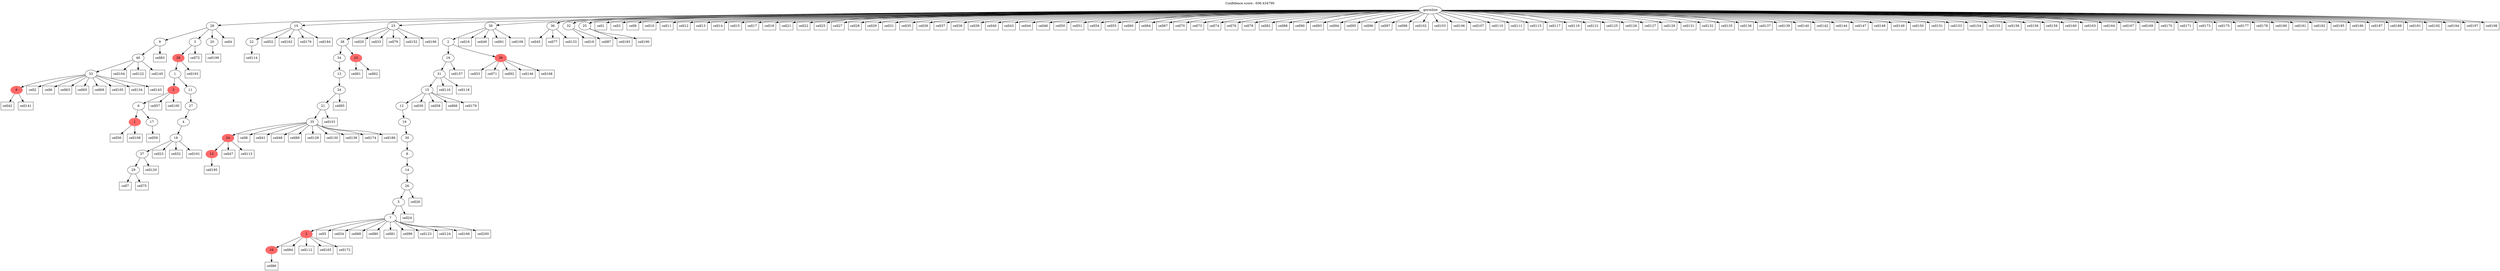 digraph g {
	"47" -> "48";
	"48" [color=indianred1, style=filled, label="9"];
	"46" -> "47";
	"47" [label="33"];
	"45" -> "46";
	"46" [label="40"];
	"42" -> "43";
	"43" [color=indianred1, style=filled, label="1"];
	"42" -> "44";
	"44" [label="17"];
	"41" -> "42";
	"42" [label="6"];
	"39" -> "40";
	"40" [label="29"];
	"38" -> "39";
	"39" [label="37"];
	"37" -> "38";
	"38" [label="18"];
	"36" -> "37";
	"37" [label="4"];
	"35" -> "36";
	"36" [label="27"];
	"34" -> "35";
	"35" [label="11"];
	"34" -> "41";
	"41" [color=indianred1, style=filled, label="3"];
	"33" -> "34";
	"34" [label="1"];
	"32" -> "33";
	"33" [color=indianred1, style=filled, label="28"];
	"31" -> "32";
	"32" [label="3"];
	"31" -> "45";
	"45" [label="9"];
	"31" -> "49";
	"49" [label="20"];
	"27" -> "28";
	"28" [label="22"];
	"24" -> "25";
	"25" [color=indianred1, style=filled, label="13"];
	"23" -> "24";
	"24" [color=indianred1, style=filled, label="24"];
	"22" -> "23";
	"23" [label="35"];
	"21" -> "22";
	"22" [label="21"];
	"20" -> "21";
	"21" [label="24"];
	"19" -> "20";
	"20" [label="13"];
	"18" -> "19";
	"19" [label="34"];
	"18" -> "26";
	"26" [color=indianred1, style=filled, label="23"];
	"17" -> "18";
	"18" [label="38"];
	"15" -> "16";
	"16" [color=indianred1, style=filled, label="16"];
	"14" -> "15";
	"15" [color=indianred1, style=filled, label="2"];
	"13" -> "14";
	"14" [label="7"];
	"12" -> "13";
	"13" [label="5"];
	"11" -> "12";
	"12" [label="26"];
	"10" -> "11";
	"11" [label="14"];
	"9" -> "10";
	"10" [label="8"];
	"8" -> "9";
	"9" [label="30"];
	"7" -> "8";
	"8" [label="19"];
	"6" -> "7";
	"7" [label="12"];
	"5" -> "6";
	"6" [label="15"];
	"4" -> "5";
	"5" [label="31"];
	"2" -> "3";
	"3" [color=indianred1, style=filled, label="39"];
	"2" -> "4";
	"4" [label="16"];
	"1" -> "2";
	"2" [label="2"];
	"0" -> "1";
	"1" [label="39"];
	"0" -> "17";
	"17" [label="23"];
	"0" -> "27";
	"27" [label="10"];
	"0" -> "29";
	"29" [label="36"];
	"0" -> "30";
	"30" [label="32"];
	"0" -> "31";
	"31" [label="28"];
	"0" -> "50";
	"50" [label="25"];
	"0" [label="germline"];
	"0" -> "cell1";
	"cell1" [shape=box];
	"47" -> "cell2";
	"cell2" [shape=box];
	"0" -> "cell3";
	"cell3" [shape=box];
	"31" -> "cell4";
	"cell4" [shape=box];
	"14" -> "cell5";
	"cell5" [shape=box];
	"47" -> "cell6";
	"cell6" [shape=box];
	"40" -> "cell7";
	"cell7" [shape=box];
	"23" -> "cell8";
	"cell8" [shape=box];
	"0" -> "cell9";
	"cell9" [shape=box];
	"0" -> "cell10";
	"cell10" [shape=box];
	"0" -> "cell11";
	"cell11" [shape=box];
	"0" -> "cell12";
	"cell12" [shape=box];
	"0" -> "cell13";
	"cell13" [shape=box];
	"0" -> "cell14";
	"cell14" [shape=box];
	"0" -> "cell15";
	"cell15" [shape=box];
	"1" -> "cell16";
	"cell16" [shape=box];
	"0" -> "cell17";
	"cell17" [shape=box];
	"0" -> "cell18";
	"cell18" [shape=box];
	"30" -> "cell19";
	"cell19" [shape=box];
	"17" -> "cell20";
	"cell20" [shape=box];
	"0" -> "cell21";
	"cell21" [shape=box];
	"0" -> "cell22";
	"cell22" [shape=box];
	"38" -> "cell23";
	"cell23" [shape=box];
	"13" -> "cell24";
	"cell24" [shape=box];
	"0" -> "cell25";
	"cell25" [shape=box];
	"12" -> "cell26";
	"cell26" [shape=box];
	"0" -> "cell27";
	"cell27" [shape=box];
	"0" -> "cell28";
	"cell28" [shape=box];
	"0" -> "cell29";
	"cell29" [shape=box];
	"6" -> "cell30";
	"cell30" [shape=box];
	"0" -> "cell31";
	"cell31" [shape=box];
	"38" -> "cell32";
	"cell32" [shape=box];
	"17" -> "cell33";
	"cell33" [shape=box];
	"14" -> "cell34";
	"cell34" [shape=box];
	"0" -> "cell35";
	"cell35" [shape=box];
	"0" -> "cell36";
	"cell36" [shape=box];
	"0" -> "cell37";
	"cell37" [shape=box];
	"0" -> "cell38";
	"cell38" [shape=box];
	"0" -> "cell39";
	"cell39" [shape=box];
	"0" -> "cell40";
	"cell40" [shape=box];
	"23" -> "cell41";
	"cell41" [shape=box];
	"48" -> "cell42";
	"cell42" [shape=box];
	"0" -> "cell43";
	"cell43" [shape=box];
	"0" -> "cell44";
	"cell44" [shape=box];
	"29" -> "cell45";
	"cell45" [shape=box];
	"0" -> "cell46";
	"cell46" [shape=box];
	"24" -> "cell47";
	"cell47" [shape=box];
	"23" -> "cell48";
	"cell48" [shape=box];
	"1" -> "cell49";
	"cell49" [shape=box];
	"0" -> "cell50";
	"cell50" [shape=box];
	"0" -> "cell51";
	"cell51" [shape=box];
	"27" -> "cell52";
	"cell52" [shape=box];
	"3" -> "cell53";
	"cell53" [shape=box];
	"0" -> "cell54";
	"cell54" [shape=box];
	"0" -> "cell55";
	"cell55" [shape=box];
	"43" -> "cell56";
	"cell56" [shape=box];
	"41" -> "cell57";
	"cell57" [shape=box];
	"6" -> "cell58";
	"cell58" [shape=box];
	"44" -> "cell59";
	"cell59" [shape=box];
	"0" -> "cell60";
	"cell60" [shape=box];
	"26" -> "cell61";
	"cell61" [shape=box];
	"26" -> "cell62";
	"cell62" [shape=box];
	"47" -> "cell63";
	"cell63" [shape=box];
	"0" -> "cell64";
	"cell64" [shape=box];
	"47" -> "cell65";
	"cell65" [shape=box];
	"6" -> "cell66";
	"cell66" [shape=box];
	"0" -> "cell67";
	"cell67" [shape=box];
	"14" -> "cell68";
	"cell68" [shape=box];
	"47" -> "cell69";
	"cell69" [shape=box];
	"0" -> "cell70";
	"cell70" [shape=box];
	"3" -> "cell71";
	"cell71" [shape=box];
	"32" -> "cell72";
	"cell72" [shape=box];
	"0" -> "cell73";
	"cell73" [shape=box];
	"0" -> "cell74";
	"cell74" [shape=box];
	"40" -> "cell75";
	"cell75" [shape=box];
	"0" -> "cell76";
	"cell76" [shape=box];
	"29" -> "cell77";
	"cell77" [shape=box];
	"0" -> "cell78";
	"cell78" [shape=box];
	"17" -> "cell79";
	"cell79" [shape=box];
	"14" -> "cell80";
	"cell80" [shape=box];
	"14" -> "cell81";
	"cell81" [shape=box];
	"0" -> "cell82";
	"cell82" [shape=box];
	"45" -> "cell83";
	"cell83" [shape=box];
	"15" -> "cell84";
	"cell84" [shape=box];
	"21" -> "cell85";
	"cell85" [shape=box];
	"16" -> "cell86";
	"cell86" [shape=box];
	"30" -> "cell87";
	"cell87" [shape=box];
	"0" -> "cell88";
	"cell88" [shape=box];
	"23" -> "cell89";
	"cell89" [shape=box];
	"0" -> "cell90";
	"cell90" [shape=box];
	"1" -> "cell91";
	"cell91" [shape=box];
	"3" -> "cell92";
	"cell92" [shape=box];
	"0" -> "cell93";
	"cell93" [shape=box];
	"0" -> "cell94";
	"cell94" [shape=box];
	"0" -> "cell95";
	"cell95" [shape=box];
	"0" -> "cell96";
	"cell96" [shape=box];
	"0" -> "cell97";
	"cell97" [shape=box];
	"0" -> "cell98";
	"cell98" [shape=box];
	"14" -> "cell99";
	"cell99" [shape=box];
	"41" -> "cell100";
	"cell100" [shape=box];
	"22" -> "cell101";
	"cell101" [shape=box];
	"0" -> "cell102";
	"cell102" [shape=box];
	"0" -> "cell103";
	"cell103" [shape=box];
	"46" -> "cell104";
	"cell104" [shape=box];
	"47" -> "cell105";
	"cell105" [shape=box];
	"0" -> "cell106";
	"cell106" [shape=box];
	"0" -> "cell107";
	"cell107" [shape=box];
	"43" -> "cell108";
	"cell108" [shape=box];
	"1" -> "cell109";
	"cell109" [shape=box];
	"0" -> "cell110";
	"cell110" [shape=box];
	"0" -> "cell111";
	"cell111" [shape=box];
	"15" -> "cell112";
	"cell112" [shape=box];
	"24" -> "cell113";
	"cell113" [shape=box];
	"28" -> "cell114";
	"cell114" [shape=box];
	"0" -> "cell115";
	"cell115" [shape=box];
	"5" -> "cell116";
	"cell116" [shape=box];
	"0" -> "cell117";
	"cell117" [shape=box];
	"5" -> "cell118";
	"cell118" [shape=box];
	"0" -> "cell119";
	"cell119" [shape=box];
	"39" -> "cell120";
	"cell120" [shape=box];
	"0" -> "cell121";
	"cell121" [shape=box];
	"46" -> "cell122";
	"cell122" [shape=box];
	"14" -> "cell123";
	"cell123" [shape=box];
	"14" -> "cell124";
	"cell124" [shape=box];
	"0" -> "cell125";
	"cell125" [shape=box];
	"0" -> "cell126";
	"cell126" [shape=box];
	"0" -> "cell127";
	"cell127" [shape=box];
	"23" -> "cell128";
	"cell128" [shape=box];
	"0" -> "cell129";
	"cell129" [shape=box];
	"23" -> "cell130";
	"cell130" [shape=box];
	"0" -> "cell131";
	"cell131" [shape=box];
	"0" -> "cell132";
	"cell132" [shape=box];
	"29" -> "cell133";
	"cell133" [shape=box];
	"47" -> "cell134";
	"cell134" [shape=box];
	"0" -> "cell135";
	"cell135" [shape=box];
	"0" -> "cell136";
	"cell136" [shape=box];
	"0" -> "cell137";
	"cell137" [shape=box];
	"23" -> "cell138";
	"cell138" [shape=box];
	"0" -> "cell139";
	"cell139" [shape=box];
	"0" -> "cell140";
	"cell140" [shape=box];
	"48" -> "cell141";
	"cell141" [shape=box];
	"0" -> "cell142";
	"cell142" [shape=box];
	"47" -> "cell143";
	"cell143" [shape=box];
	"0" -> "cell144";
	"cell144" [shape=box];
	"46" -> "cell145";
	"cell145" [shape=box];
	"3" -> "cell146";
	"cell146" [shape=box];
	"0" -> "cell147";
	"cell147" [shape=box];
	"0" -> "cell148";
	"cell148" [shape=box];
	"0" -> "cell149";
	"cell149" [shape=box];
	"0" -> "cell150";
	"cell150" [shape=box];
	"0" -> "cell151";
	"cell151" [shape=box];
	"17" -> "cell152";
	"cell152" [shape=box];
	"0" -> "cell153";
	"cell153" [shape=box];
	"0" -> "cell154";
	"cell154" [shape=box];
	"0" -> "cell155";
	"cell155" [shape=box];
	"0" -> "cell156";
	"cell156" [shape=box];
	"4" -> "cell157";
	"cell157" [shape=box];
	"0" -> "cell158";
	"cell158" [shape=box];
	"0" -> "cell159";
	"cell159" [shape=box];
	"0" -> "cell160";
	"cell160" [shape=box];
	"38" -> "cell161";
	"cell161" [shape=box];
	"27" -> "cell162";
	"cell162" [shape=box];
	"0" -> "cell163";
	"cell163" [shape=box];
	"0" -> "cell164";
	"cell164" [shape=box];
	"15" -> "cell165";
	"cell165" [shape=box];
	"14" -> "cell166";
	"cell166" [shape=box];
	"0" -> "cell167";
	"cell167" [shape=box];
	"3" -> "cell168";
	"cell168" [shape=box];
	"0" -> "cell169";
	"cell169" [shape=box];
	"0" -> "cell170";
	"cell170" [shape=box];
	"0" -> "cell171";
	"cell171" [shape=box];
	"15" -> "cell172";
	"cell172" [shape=box];
	"0" -> "cell173";
	"cell173" [shape=box];
	"23" -> "cell174";
	"cell174" [shape=box];
	"0" -> "cell175";
	"cell175" [shape=box];
	"27" -> "cell176";
	"cell176" [shape=box];
	"0" -> "cell177";
	"cell177" [shape=box];
	"0" -> "cell178";
	"cell178" [shape=box];
	"6" -> "cell179";
	"cell179" [shape=box];
	"0" -> "cell180";
	"cell180" [shape=box];
	"0" -> "cell181";
	"cell181" [shape=box];
	"0" -> "cell182";
	"cell182" [shape=box];
	"50" -> "cell183";
	"cell183" [shape=box];
	"27" -> "cell184";
	"cell184" [shape=box];
	"0" -> "cell185";
	"cell185" [shape=box];
	"0" -> "cell186";
	"cell186" [shape=box];
	"0" -> "cell187";
	"cell187" [shape=box];
	"0" -> "cell188";
	"cell188" [shape=box];
	"23" -> "cell189";
	"cell189" [shape=box];
	"50" -> "cell190";
	"cell190" [shape=box];
	"0" -> "cell191";
	"cell191" [shape=box];
	"0" -> "cell192";
	"cell192" [shape=box];
	"33" -> "cell193";
	"cell193" [shape=box];
	"0" -> "cell194";
	"cell194" [shape=box];
	"25" -> "cell195";
	"cell195" [shape=box];
	"17" -> "cell196";
	"cell196" [shape=box];
	"0" -> "cell197";
	"cell197" [shape=box];
	"0" -> "cell198";
	"cell198" [shape=box];
	"49" -> "cell199";
	"cell199" [shape=box];
	"14" -> "cell200";
	"cell200" [shape=box];
	labelloc="t";
	label="Confidence score: -506.434790";
}
